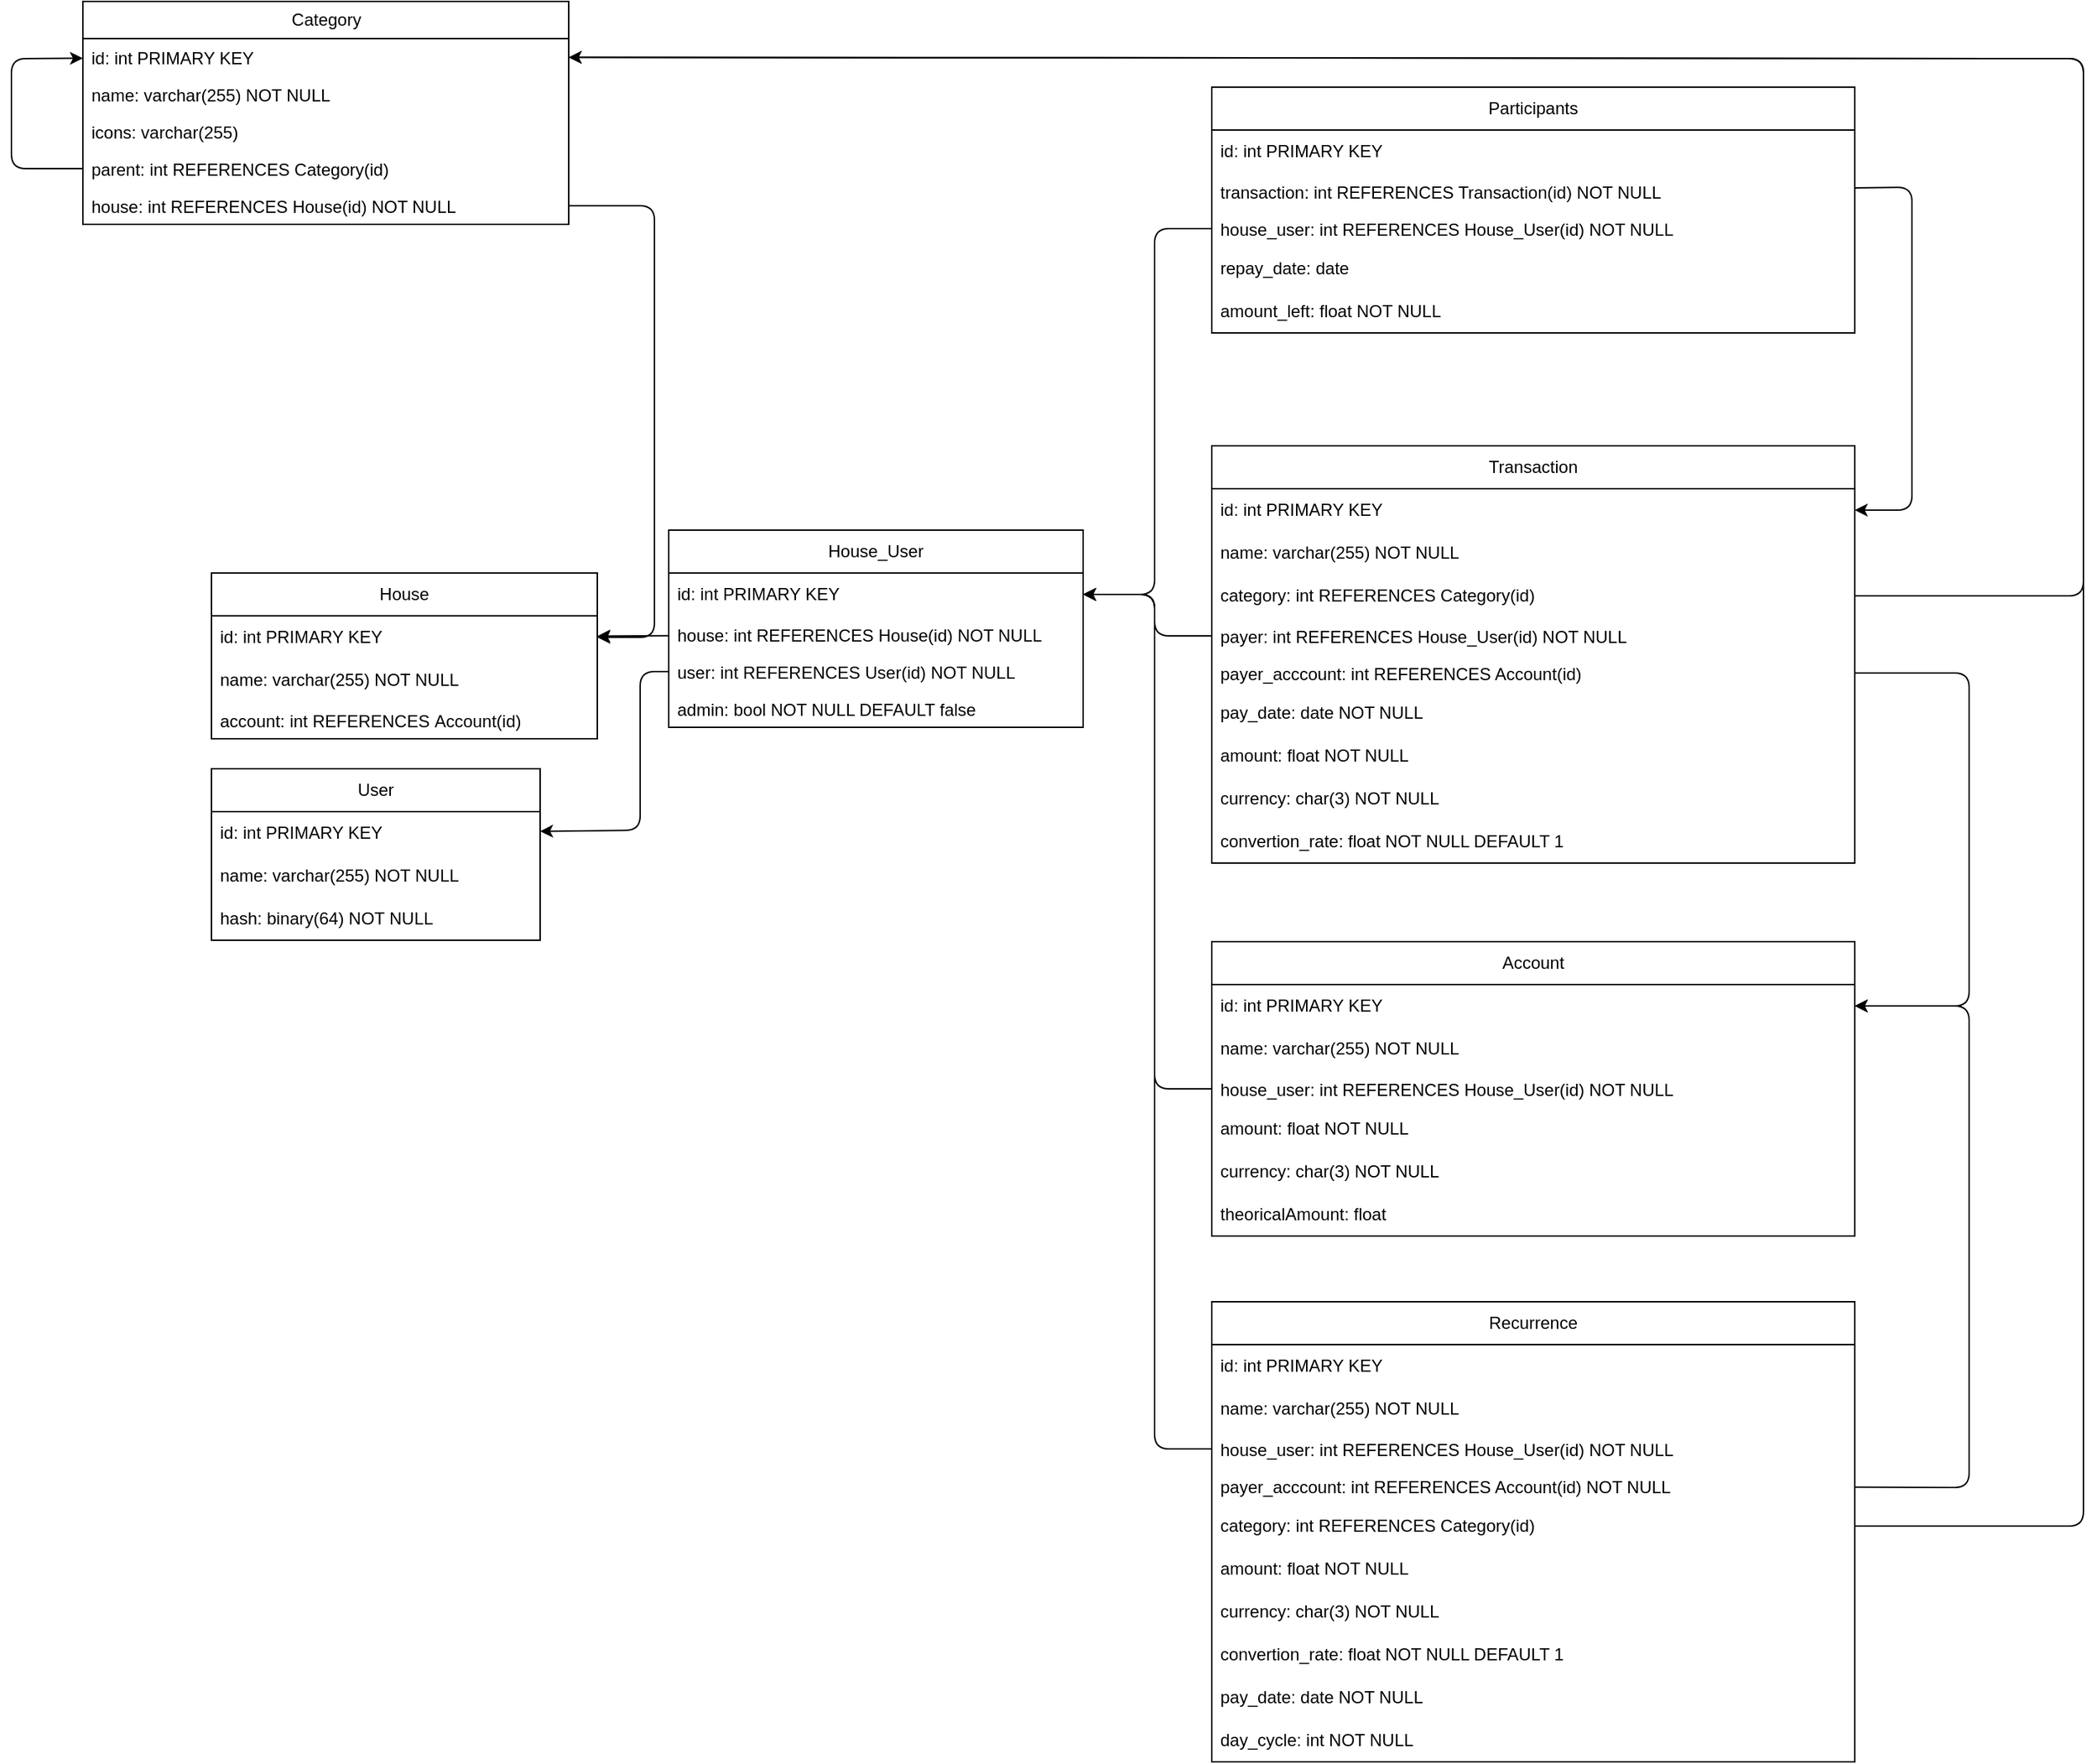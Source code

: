 <mxfile>
    <diagram id="t7HYGVerP7RfYsxpI7l8" name="Page-1">
        <mxGraphModel dx="2235" dy="1600" grid="1" gridSize="10" guides="1" tooltips="1" connect="1" arrows="1" fold="1" page="0" pageScale="1" pageWidth="850" pageHeight="1100" math="0" shadow="0">
            <root>
                <mxCell id="0"/>
                <mxCell id="1" parent="0"/>
                <mxCell id="2" value="Category" style="swimlane;fontStyle=0;childLayout=stackLayout;horizontal=1;startSize=26;fillColor=none;horizontalStack=0;resizeParent=1;resizeParentMax=0;resizeLast=0;collapsible=1;marginBottom=0;html=1;" parent="1" vertex="1">
                    <mxGeometry x="-120" y="-40" width="340" height="156" as="geometry"/>
                </mxCell>
                <mxCell id="3" value="id: int PRIMARY KEY" style="text;strokeColor=none;fillColor=none;align=left;verticalAlign=top;spacingLeft=4;spacingRight=4;overflow=hidden;rotatable=0;points=[[0,0.5],[1,0.5]];portConstraint=eastwest;whiteSpace=wrap;html=1;" parent="2" vertex="1">
                    <mxGeometry y="26" width="340" height="26" as="geometry"/>
                </mxCell>
                <mxCell id="4" value="name: varchar(255) NOT NULL" style="text;strokeColor=none;fillColor=none;align=left;verticalAlign=top;spacingLeft=4;spacingRight=4;overflow=hidden;rotatable=0;points=[[0,0.5],[1,0.5]];portConstraint=eastwest;whiteSpace=wrap;html=1;" parent="2" vertex="1">
                    <mxGeometry y="52" width="340" height="26" as="geometry"/>
                </mxCell>
                <mxCell id="6" value="icons: varchar(255)&amp;nbsp;" style="text;strokeColor=none;fillColor=none;align=left;verticalAlign=top;spacingLeft=4;spacingRight=4;overflow=hidden;rotatable=0;points=[[0,0.5],[1,0.5]];portConstraint=eastwest;whiteSpace=wrap;html=1;" parent="2" vertex="1">
                    <mxGeometry y="78" width="340" height="26" as="geometry"/>
                </mxCell>
                <mxCell id="5" value="parent: int REFERENCES Category(id)" style="text;strokeColor=none;fillColor=none;align=left;verticalAlign=top;spacingLeft=4;spacingRight=4;overflow=hidden;rotatable=0;points=[[0,0.5],[1,0.5]];portConstraint=eastwest;whiteSpace=wrap;html=1;" parent="2" vertex="1">
                    <mxGeometry y="104" width="340" height="26" as="geometry"/>
                </mxCell>
                <mxCell id="7" value="" style="endArrow=classic;html=1;" parent="2" source="5" target="3" edge="1">
                    <mxGeometry width="50" height="50" relative="1" as="geometry">
                        <mxPoint x="350" y="260" as="sourcePoint"/>
                        <mxPoint x="400" y="210" as="targetPoint"/>
                        <Array as="points">
                            <mxPoint x="-50" y="117"/>
                            <mxPoint x="-50" y="40"/>
                        </Array>
                    </mxGeometry>
                </mxCell>
                <mxCell id="75" value="house: int REFERENCES House(id) NOT NULL" style="text;strokeColor=none;fillColor=none;align=left;verticalAlign=top;spacingLeft=4;spacingRight=4;overflow=hidden;rotatable=0;points=[[0,0.5],[1,0.5]];portConstraint=eastwest;whiteSpace=wrap;html=1;" parent="2" vertex="1">
                    <mxGeometry y="130" width="340" height="26" as="geometry"/>
                </mxCell>
                <mxCell id="8" value="House" style="swimlane;fontStyle=0;childLayout=stackLayout;horizontal=1;startSize=30;horizontalStack=0;resizeParent=1;resizeParentMax=0;resizeLast=0;collapsible=1;marginBottom=0;whiteSpace=wrap;html=1;" parent="1" vertex="1">
                    <mxGeometry x="-30" y="360" width="270" height="116" as="geometry"/>
                </mxCell>
                <mxCell id="9" value="id: int PRIMARY KEY" style="text;strokeColor=none;fillColor=none;align=left;verticalAlign=middle;spacingLeft=4;spacingRight=4;overflow=hidden;points=[[0,0.5],[1,0.5]];portConstraint=eastwest;rotatable=0;whiteSpace=wrap;html=1;" parent="8" vertex="1">
                    <mxGeometry y="30" width="270" height="30" as="geometry"/>
                </mxCell>
                <mxCell id="10" value="name: varchar(255) NOT NULL" style="text;strokeColor=none;fillColor=none;align=left;verticalAlign=middle;spacingLeft=4;spacingRight=4;overflow=hidden;points=[[0,0.5],[1,0.5]];portConstraint=eastwest;rotatable=0;whiteSpace=wrap;html=1;" parent="8" vertex="1">
                    <mxGeometry y="60" width="270" height="30" as="geometry"/>
                </mxCell>
                <mxCell id="60" value="account: int REFERENCES&amp;nbsp;&lt;span style=&quot;text-align: center;&quot;&gt;Account&lt;/span&gt;(id)" style="text;strokeColor=none;fillColor=none;align=left;verticalAlign=top;spacingLeft=4;spacingRight=4;overflow=hidden;rotatable=0;points=[[0,0.5],[1,0.5]];portConstraint=eastwest;whiteSpace=wrap;html=1;" parent="8" vertex="1">
                    <mxGeometry y="90" width="270" height="26" as="geometry"/>
                </mxCell>
                <mxCell id="12" value="User" style="swimlane;fontStyle=0;childLayout=stackLayout;horizontal=1;startSize=30;horizontalStack=0;resizeParent=1;resizeParentMax=0;resizeLast=0;collapsible=1;marginBottom=0;whiteSpace=wrap;html=1;" parent="1" vertex="1">
                    <mxGeometry x="-30" y="497" width="230" height="120" as="geometry">
                        <mxRectangle x="-30" y="480" width="70" height="30" as="alternateBounds"/>
                    </mxGeometry>
                </mxCell>
                <mxCell id="16" value="id: int PRIMARY KEY" style="text;strokeColor=none;fillColor=none;align=left;verticalAlign=middle;spacingLeft=4;spacingRight=4;overflow=hidden;points=[[0,0.5],[1,0.5]];portConstraint=eastwest;rotatable=0;whiteSpace=wrap;html=1;" parent="12" vertex="1">
                    <mxGeometry y="30" width="230" height="30" as="geometry"/>
                </mxCell>
                <mxCell id="17" value="name: varchar(255) NOT NULL" style="text;strokeColor=none;fillColor=none;align=left;verticalAlign=middle;spacingLeft=4;spacingRight=4;overflow=hidden;points=[[0,0.5],[1,0.5]];portConstraint=eastwest;rotatable=0;whiteSpace=wrap;html=1;" parent="12" vertex="1">
                    <mxGeometry y="60" width="230" height="30" as="geometry"/>
                </mxCell>
                <mxCell id="74" value="hash: binary(64) NOT NULL" style="text;strokeColor=none;fillColor=none;align=left;verticalAlign=middle;spacingLeft=4;spacingRight=4;overflow=hidden;points=[[0,0.5],[1,0.5]];portConstraint=eastwest;rotatable=0;whiteSpace=wrap;html=1;" parent="12" vertex="1">
                    <mxGeometry y="90" width="230" height="30" as="geometry"/>
                </mxCell>
                <mxCell id="19" value="House_User" style="swimlane;fontStyle=0;childLayout=stackLayout;horizontal=1;startSize=30;horizontalStack=0;resizeParent=1;resizeParentMax=0;resizeLast=0;collapsible=1;marginBottom=0;whiteSpace=wrap;html=1;" parent="1" vertex="1">
                    <mxGeometry x="290" y="330" width="290" height="138" as="geometry"/>
                </mxCell>
                <mxCell id="23" value="id: int PRIMARY KEY" style="text;strokeColor=none;fillColor=none;align=left;verticalAlign=middle;spacingLeft=4;spacingRight=4;overflow=hidden;points=[[0,0.5],[1,0.5]];portConstraint=eastwest;rotatable=0;whiteSpace=wrap;html=1;" parent="19" vertex="1">
                    <mxGeometry y="30" width="290" height="30" as="geometry"/>
                </mxCell>
                <mxCell id="24" value="house: int REFERENCES House(id) NOT NULL" style="text;strokeColor=none;fillColor=none;align=left;verticalAlign=top;spacingLeft=4;spacingRight=4;overflow=hidden;rotatable=0;points=[[0,0.5],[1,0.5]];portConstraint=eastwest;whiteSpace=wrap;html=1;" parent="19" vertex="1">
                    <mxGeometry y="60" width="290" height="26" as="geometry"/>
                </mxCell>
                <mxCell id="28" value="user: int REFERENCES User(id) NOT NULL" style="text;strokeColor=none;fillColor=none;align=left;verticalAlign=top;spacingLeft=4;spacingRight=4;overflow=hidden;rotatable=0;points=[[0,0.5],[1,0.5]];portConstraint=eastwest;whiteSpace=wrap;html=1;" parent="19" vertex="1">
                    <mxGeometry y="86" width="290" height="26" as="geometry"/>
                </mxCell>
                <mxCell id="77" value="admin: bool NOT NULL DEFAULT false" style="text;strokeColor=none;fillColor=none;align=left;verticalAlign=top;spacingLeft=4;spacingRight=4;overflow=hidden;rotatable=0;points=[[0,0.5],[1,0.5]];portConstraint=eastwest;whiteSpace=wrap;html=1;" parent="19" vertex="1">
                    <mxGeometry y="112" width="290" height="26" as="geometry"/>
                </mxCell>
                <mxCell id="31" value="" style="endArrow=classic;html=1;" parent="1" source="24" target="9" edge="1">
                    <mxGeometry width="50" height="50" relative="1" as="geometry">
                        <mxPoint x="510" y="400" as="sourcePoint"/>
                        <mxPoint x="560" y="350" as="targetPoint"/>
                    </mxGeometry>
                </mxCell>
                <mxCell id="32" value="" style="endArrow=classic;html=1;" parent="1" source="28" target="16" edge="1">
                    <mxGeometry width="50" height="50" relative="1" as="geometry">
                        <mxPoint x="510" y="400" as="sourcePoint"/>
                        <mxPoint x="560" y="350" as="targetPoint"/>
                        <Array as="points">
                            <mxPoint x="270" y="429"/>
                            <mxPoint x="270" y="540"/>
                        </Array>
                    </mxGeometry>
                </mxCell>
                <mxCell id="33" value="Transaction" style="swimlane;fontStyle=0;childLayout=stackLayout;horizontal=1;startSize=30;horizontalStack=0;resizeParent=1;resizeParentMax=0;resizeLast=0;collapsible=1;marginBottom=0;whiteSpace=wrap;html=1;" parent="1" vertex="1">
                    <mxGeometry x="670" y="271" width="450" height="292" as="geometry"/>
                </mxCell>
                <mxCell id="37" value="id: int PRIMARY KEY" style="text;strokeColor=none;fillColor=none;align=left;verticalAlign=middle;spacingLeft=4;spacingRight=4;overflow=hidden;points=[[0,0.5],[1,0.5]];portConstraint=eastwest;rotatable=0;whiteSpace=wrap;html=1;" parent="33" vertex="1">
                    <mxGeometry y="30" width="450" height="30" as="geometry"/>
                </mxCell>
                <mxCell id="73" value="name: varchar(255) NOT NULL" style="text;strokeColor=none;fillColor=none;align=left;verticalAlign=middle;spacingLeft=4;spacingRight=4;overflow=hidden;points=[[0,0.5],[1,0.5]];portConstraint=eastwest;rotatable=0;whiteSpace=wrap;html=1;" parent="33" vertex="1">
                    <mxGeometry y="60" width="450" height="30" as="geometry"/>
                </mxCell>
                <mxCell id="34" value="category: int REFERENCES Category(id)" style="text;strokeColor=none;fillColor=none;align=left;verticalAlign=middle;spacingLeft=4;spacingRight=4;overflow=hidden;points=[[0,0.5],[1,0.5]];portConstraint=eastwest;rotatable=0;whiteSpace=wrap;html=1;" parent="33" vertex="1">
                    <mxGeometry y="90" width="450" height="30" as="geometry"/>
                </mxCell>
                <mxCell id="39" value="payer: int REFERENCES House_User(id) NOT NULL" style="text;strokeColor=none;fillColor=none;align=left;verticalAlign=top;spacingLeft=4;spacingRight=4;overflow=hidden;rotatable=0;points=[[0,0.5],[1,0.5]];portConstraint=eastwest;whiteSpace=wrap;html=1;" parent="33" vertex="1">
                    <mxGeometry y="120" width="450" height="26" as="geometry"/>
                </mxCell>
                <mxCell id="78" value="payer_acccount: int REFERENCES Account(id)" style="text;strokeColor=none;fillColor=none;align=left;verticalAlign=top;spacingLeft=4;spacingRight=4;overflow=hidden;rotatable=0;points=[[0,0.5],[1,0.5]];portConstraint=eastwest;whiteSpace=wrap;html=1;" parent="33" vertex="1">
                    <mxGeometry y="146" width="450" height="26" as="geometry"/>
                </mxCell>
                <mxCell id="89" value="pay_date: date NOT NULL" style="text;strokeColor=none;fillColor=none;align=left;verticalAlign=middle;spacingLeft=4;spacingRight=4;overflow=hidden;points=[[0,0.5],[1,0.5]];portConstraint=eastwest;rotatable=0;whiteSpace=wrap;html=1;" parent="33" vertex="1">
                    <mxGeometry y="172" width="450" height="30" as="geometry"/>
                </mxCell>
                <mxCell id="35" value="amount: float NOT NULL" style="text;strokeColor=none;fillColor=none;align=left;verticalAlign=middle;spacingLeft=4;spacingRight=4;overflow=hidden;points=[[0,0.5],[1,0.5]];portConstraint=eastwest;rotatable=0;whiteSpace=wrap;html=1;" parent="33" vertex="1">
                    <mxGeometry y="202" width="450" height="30" as="geometry"/>
                </mxCell>
                <mxCell id="83" value="currency: char(3) NOT NULL" style="text;strokeColor=none;fillColor=none;align=left;verticalAlign=middle;spacingLeft=4;spacingRight=4;overflow=hidden;points=[[0,0.5],[1,0.5]];portConstraint=eastwest;rotatable=0;whiteSpace=wrap;html=1;" parent="33" vertex="1">
                    <mxGeometry y="232" width="450" height="30" as="geometry"/>
                </mxCell>
                <mxCell id="84" value="convertion_rate: float NOT NULL DEFAULT 1" style="text;strokeColor=none;fillColor=none;align=left;verticalAlign=middle;spacingLeft=4;spacingRight=4;overflow=hidden;points=[[0,0.5],[1,0.5]];portConstraint=eastwest;rotatable=0;whiteSpace=wrap;html=1;" parent="33" vertex="1">
                    <mxGeometry y="262" width="450" height="30" as="geometry"/>
                </mxCell>
                <mxCell id="41" value="" style="endArrow=classic;html=1;" parent="1" source="34" target="3" edge="1">
                    <mxGeometry width="50" height="50" relative="1" as="geometry">
                        <mxPoint x="610" y="500" as="sourcePoint"/>
                        <mxPoint x="660" y="450" as="targetPoint"/>
                        <Array as="points">
                            <mxPoint x="1280" y="376"/>
                            <mxPoint x="1280"/>
                        </Array>
                    </mxGeometry>
                </mxCell>
                <mxCell id="42" value="Participants" style="swimlane;fontStyle=0;childLayout=stackLayout;horizontal=1;startSize=30;horizontalStack=0;resizeParent=1;resizeParentMax=0;resizeLast=0;collapsible=1;marginBottom=0;whiteSpace=wrap;html=1;" parent="1" vertex="1">
                    <mxGeometry x="670" y="20" width="450" height="172" as="geometry"/>
                </mxCell>
                <mxCell id="46" value="id: int PRIMARY KEY" style="text;strokeColor=none;fillColor=none;align=left;verticalAlign=middle;spacingLeft=4;spacingRight=4;overflow=hidden;points=[[0,0.5],[1,0.5]];portConstraint=eastwest;rotatable=0;whiteSpace=wrap;html=1;" parent="42" vertex="1">
                    <mxGeometry y="30" width="450" height="30" as="geometry"/>
                </mxCell>
                <mxCell id="47" value="transaction: int REFERENCES Transaction(id) NOT NULL" style="text;strokeColor=none;fillColor=none;align=left;verticalAlign=top;spacingLeft=4;spacingRight=4;overflow=hidden;rotatable=0;points=[[0,0.5],[1,0.5]];portConstraint=eastwest;whiteSpace=wrap;html=1;" parent="42" vertex="1">
                    <mxGeometry y="60" width="450" height="26" as="geometry"/>
                </mxCell>
                <mxCell id="49" value="house_user: int REFERENCES House_User(id) NOT NULL" style="text;strokeColor=none;fillColor=none;align=left;verticalAlign=top;spacingLeft=4;spacingRight=4;overflow=hidden;rotatable=0;points=[[0,0.5],[1,0.5]];portConstraint=eastwest;whiteSpace=wrap;html=1;" parent="42" vertex="1">
                    <mxGeometry y="86" width="450" height="26" as="geometry"/>
                </mxCell>
                <mxCell id="90" value="repay_date: date" style="text;strokeColor=none;fillColor=none;align=left;verticalAlign=middle;spacingLeft=4;spacingRight=4;overflow=hidden;points=[[0,0.5],[1,0.5]];portConstraint=eastwest;rotatable=0;whiteSpace=wrap;html=1;" parent="42" vertex="1">
                    <mxGeometry y="112" width="450" height="30" as="geometry"/>
                </mxCell>
                <mxCell id="107" value="amount_left: float NOT NULL" style="text;strokeColor=none;fillColor=none;align=left;verticalAlign=middle;spacingLeft=4;spacingRight=4;overflow=hidden;points=[[0,0.5],[1,0.5]];portConstraint=eastwest;rotatable=0;whiteSpace=wrap;html=1;" parent="42" vertex="1">
                    <mxGeometry y="142" width="450" height="30" as="geometry"/>
                </mxCell>
                <mxCell id="52" value="" style="endArrow=classic;html=1;" parent="1" source="47" target="37" edge="1">
                    <mxGeometry width="50" height="50" relative="1" as="geometry">
                        <mxPoint x="610" y="500" as="sourcePoint"/>
                        <mxPoint x="660" y="450" as="targetPoint"/>
                        <Array as="points">
                            <mxPoint x="1160" y="90"/>
                            <mxPoint x="1160" y="316"/>
                        </Array>
                    </mxGeometry>
                </mxCell>
                <mxCell id="53" value="Account" style="swimlane;fontStyle=0;childLayout=stackLayout;horizontal=1;startSize=30;horizontalStack=0;resizeParent=1;resizeParentMax=0;resizeLast=0;collapsible=1;marginBottom=0;whiteSpace=wrap;html=1;" parent="1" vertex="1">
                    <mxGeometry x="670" y="618" width="450" height="206" as="geometry"/>
                </mxCell>
                <mxCell id="57" value="id: int PRIMARY KEY" style="text;strokeColor=none;fillColor=none;align=left;verticalAlign=middle;spacingLeft=4;spacingRight=4;overflow=hidden;points=[[0,0.5],[1,0.5]];portConstraint=eastwest;rotatable=0;whiteSpace=wrap;html=1;" parent="53" vertex="1">
                    <mxGeometry y="30" width="450" height="30" as="geometry"/>
                </mxCell>
                <mxCell id="66" value="name: varchar(255) NOT NULL" style="text;strokeColor=none;fillColor=none;align=left;verticalAlign=middle;spacingLeft=4;spacingRight=4;overflow=hidden;points=[[0,0.5],[1,0.5]];portConstraint=eastwest;rotatable=0;whiteSpace=wrap;html=1;" parent="53" vertex="1">
                    <mxGeometry y="60" width="450" height="30" as="geometry"/>
                </mxCell>
                <mxCell id="58" value="house_user: int REFERENCES House_User(id) NOT NULL" style="text;strokeColor=none;fillColor=none;align=left;verticalAlign=top;spacingLeft=4;spacingRight=4;overflow=hidden;rotatable=0;points=[[0,0.5],[1,0.5]];portConstraint=eastwest;whiteSpace=wrap;html=1;" parent="53" vertex="1">
                    <mxGeometry y="90" width="450" height="26" as="geometry"/>
                </mxCell>
                <mxCell id="59" value="amount: float NOT NULL" style="text;strokeColor=none;fillColor=none;align=left;verticalAlign=middle;spacingLeft=4;spacingRight=4;overflow=hidden;points=[[0,0.5],[1,0.5]];portConstraint=eastwest;rotatable=0;whiteSpace=wrap;html=1;" parent="53" vertex="1">
                    <mxGeometry y="116" width="450" height="30" as="geometry"/>
                </mxCell>
                <mxCell id="81" value="currency: char(3) NOT NULL" style="text;strokeColor=none;fillColor=none;align=left;verticalAlign=middle;spacingLeft=4;spacingRight=4;overflow=hidden;points=[[0,0.5],[1,0.5]];portConstraint=eastwest;rotatable=0;whiteSpace=wrap;html=1;" parent="53" vertex="1">
                    <mxGeometry y="146" width="450" height="30" as="geometry"/>
                </mxCell>
                <mxCell id="80" value="theoricalAmount: float" style="text;strokeColor=none;fillColor=none;align=left;verticalAlign=middle;spacingLeft=4;spacingRight=4;overflow=hidden;points=[[0,0.5],[1,0.5]];portConstraint=eastwest;rotatable=0;whiteSpace=wrap;html=1;" parent="53" vertex="1">
                    <mxGeometry y="176" width="450" height="30" as="geometry"/>
                </mxCell>
                <mxCell id="62" value="" style="endArrow=classic;html=1;" parent="1" source="58" target="23" edge="1">
                    <mxGeometry width="50" height="50" relative="1" as="geometry">
                        <mxPoint x="620" y="460" as="sourcePoint"/>
                        <mxPoint x="670" y="410" as="targetPoint"/>
                        <Array as="points">
                            <mxPoint x="630" y="721"/>
                            <mxPoint x="630" y="375"/>
                        </Array>
                    </mxGeometry>
                </mxCell>
                <mxCell id="63" value="" style="endArrow=classic;html=1;" parent="1" source="39" target="23" edge="1">
                    <mxGeometry width="50" height="50" relative="1" as="geometry">
                        <mxPoint x="620" y="460" as="sourcePoint"/>
                        <mxPoint x="670" y="410" as="targetPoint"/>
                        <Array as="points">
                            <mxPoint x="630" y="404"/>
                            <mxPoint x="630" y="375"/>
                        </Array>
                    </mxGeometry>
                </mxCell>
                <mxCell id="64" value="" style="endArrow=classic;html=1;" parent="1" source="49" target="23" edge="1">
                    <mxGeometry width="50" height="50" relative="1" as="geometry">
                        <mxPoint x="620" y="400" as="sourcePoint"/>
                        <mxPoint x="670" y="350" as="targetPoint"/>
                        <Array as="points">
                            <mxPoint x="630" y="119"/>
                            <mxPoint x="630" y="375"/>
                        </Array>
                    </mxGeometry>
                </mxCell>
                <mxCell id="76" value="" style="endArrow=classic;html=1;" parent="1" source="75" target="9" edge="1">
                    <mxGeometry width="50" height="50" relative="1" as="geometry">
                        <mxPoint x="310" y="220" as="sourcePoint"/>
                        <mxPoint x="360" y="170" as="targetPoint"/>
                        <Array as="points">
                            <mxPoint x="280" y="103"/>
                            <mxPoint x="280" y="405"/>
                        </Array>
                    </mxGeometry>
                </mxCell>
                <mxCell id="91" value="Recurrence" style="swimlane;fontStyle=0;childLayout=stackLayout;horizontal=1;startSize=30;horizontalStack=0;resizeParent=1;resizeParentMax=0;resizeLast=0;collapsible=1;marginBottom=0;whiteSpace=wrap;html=1;" parent="1" vertex="1">
                    <mxGeometry x="670" y="870" width="450" height="322" as="geometry"/>
                </mxCell>
                <mxCell id="92" value="id: int PRIMARY KEY" style="text;strokeColor=none;fillColor=none;align=left;verticalAlign=middle;spacingLeft=4;spacingRight=4;overflow=hidden;points=[[0,0.5],[1,0.5]];portConstraint=eastwest;rotatable=0;whiteSpace=wrap;html=1;" parent="91" vertex="1">
                    <mxGeometry y="30" width="450" height="30" as="geometry"/>
                </mxCell>
                <mxCell id="93" value="name: varchar(255) NOT NULL" style="text;strokeColor=none;fillColor=none;align=left;verticalAlign=middle;spacingLeft=4;spacingRight=4;overflow=hidden;points=[[0,0.5],[1,0.5]];portConstraint=eastwest;rotatable=0;whiteSpace=wrap;html=1;" parent="91" vertex="1">
                    <mxGeometry y="60" width="450" height="30" as="geometry"/>
                </mxCell>
                <mxCell id="94" value="house_user: int REFERENCES House_User(id) NOT NULL" style="text;strokeColor=none;fillColor=none;align=left;verticalAlign=top;spacingLeft=4;spacingRight=4;overflow=hidden;rotatable=0;points=[[0,0.5],[1,0.5]];portConstraint=eastwest;whiteSpace=wrap;html=1;" parent="91" vertex="1">
                    <mxGeometry y="90" width="450" height="26" as="geometry"/>
                </mxCell>
                <mxCell id="102" value="payer_acccount: int REFERENCES Account(id) NOT NULL" style="text;strokeColor=none;fillColor=none;align=left;verticalAlign=top;spacingLeft=4;spacingRight=4;overflow=hidden;rotatable=0;points=[[0,0.5],[1,0.5]];portConstraint=eastwest;whiteSpace=wrap;html=1;" parent="91" vertex="1">
                    <mxGeometry y="116" width="450" height="26" as="geometry"/>
                </mxCell>
                <mxCell id="105" value="category: int REFERENCES Category(id)" style="text;strokeColor=none;fillColor=none;align=left;verticalAlign=middle;spacingLeft=4;spacingRight=4;overflow=hidden;points=[[0,0.5],[1,0.5]];portConstraint=eastwest;rotatable=0;whiteSpace=wrap;html=1;" parent="91" vertex="1">
                    <mxGeometry y="142" width="450" height="30" as="geometry"/>
                </mxCell>
                <mxCell id="95" value="amount: float NOT NULL" style="text;strokeColor=none;fillColor=none;align=left;verticalAlign=middle;spacingLeft=4;spacingRight=4;overflow=hidden;points=[[0,0.5],[1,0.5]];portConstraint=eastwest;rotatable=0;whiteSpace=wrap;html=1;" parent="91" vertex="1">
                    <mxGeometry y="172" width="450" height="30" as="geometry"/>
                </mxCell>
                <mxCell id="96" value="currency: char(3) NOT NULL" style="text;strokeColor=none;fillColor=none;align=left;verticalAlign=middle;spacingLeft=4;spacingRight=4;overflow=hidden;points=[[0,0.5],[1,0.5]];portConstraint=eastwest;rotatable=0;whiteSpace=wrap;html=1;" parent="91" vertex="1">
                    <mxGeometry y="202" width="450" height="30" as="geometry"/>
                </mxCell>
                <mxCell id="98" value="convertion_rate: float NOT NULL DEFAULT 1" style="text;strokeColor=none;fillColor=none;align=left;verticalAlign=middle;spacingLeft=4;spacingRight=4;overflow=hidden;points=[[0,0.5],[1,0.5]];portConstraint=eastwest;rotatable=0;whiteSpace=wrap;html=1;" parent="91" vertex="1">
                    <mxGeometry y="232" width="450" height="30" as="geometry"/>
                </mxCell>
                <mxCell id="100" value="pay_date: date NOT NULL" style="text;strokeColor=none;fillColor=none;align=left;verticalAlign=middle;spacingLeft=4;spacingRight=4;overflow=hidden;points=[[0,0.5],[1,0.5]];portConstraint=eastwest;rotatable=0;whiteSpace=wrap;html=1;" parent="91" vertex="1">
                    <mxGeometry y="262" width="450" height="30" as="geometry"/>
                </mxCell>
                <mxCell id="101" value="day_cycle: int NOT NULL" style="text;strokeColor=none;fillColor=none;align=left;verticalAlign=middle;spacingLeft=4;spacingRight=4;overflow=hidden;points=[[0,0.5],[1,0.5]];portConstraint=eastwest;rotatable=0;whiteSpace=wrap;html=1;" parent="91" vertex="1">
                    <mxGeometry y="292" width="450" height="30" as="geometry"/>
                </mxCell>
                <mxCell id="103" value="" style="endArrow=classic;html=1;" parent="1" source="102" target="57" edge="1">
                    <mxGeometry width="50" height="50" relative="1" as="geometry">
                        <mxPoint x="1310" y="690" as="sourcePoint"/>
                        <mxPoint x="1310" y="1026.6" as="targetPoint"/>
                        <Array as="points">
                            <mxPoint x="1200" y="1000"/>
                            <mxPoint x="1200" y="663"/>
                        </Array>
                    </mxGeometry>
                </mxCell>
                <mxCell id="104" value="" style="endArrow=classic;html=1;" parent="1" source="94" target="23" edge="1">
                    <mxGeometry width="50" height="50" relative="1" as="geometry">
                        <mxPoint x="370" y="870" as="sourcePoint"/>
                        <mxPoint x="370" y="1023" as="targetPoint"/>
                        <Array as="points">
                            <mxPoint x="630" y="973"/>
                            <mxPoint x="630" y="375"/>
                        </Array>
                    </mxGeometry>
                </mxCell>
                <mxCell id="106" value="" style="endArrow=classic;html=1;" parent="1" source="105" target="3" edge="1">
                    <mxGeometry width="50" height="50" relative="1" as="geometry">
                        <mxPoint x="1130" y="439" as="sourcePoint"/>
                        <mxPoint x="230" y="89" as="targetPoint"/>
                        <Array as="points">
                            <mxPoint x="1280" y="1027"/>
                            <mxPoint x="1280"/>
                        </Array>
                    </mxGeometry>
                </mxCell>
                <mxCell id="108" value="" style="endArrow=classic;html=1;" parent="1" source="78" target="57" edge="1">
                    <mxGeometry width="50" height="50" relative="1" as="geometry">
                        <mxPoint x="1130" y="1010" as="sourcePoint"/>
                        <mxPoint x="1130" y="673" as="targetPoint"/>
                        <Array as="points">
                            <mxPoint x="1200" y="430"/>
                            <mxPoint x="1200" y="663"/>
                        </Array>
                    </mxGeometry>
                </mxCell>
            </root>
        </mxGraphModel>
    </diagram>
</mxfile>